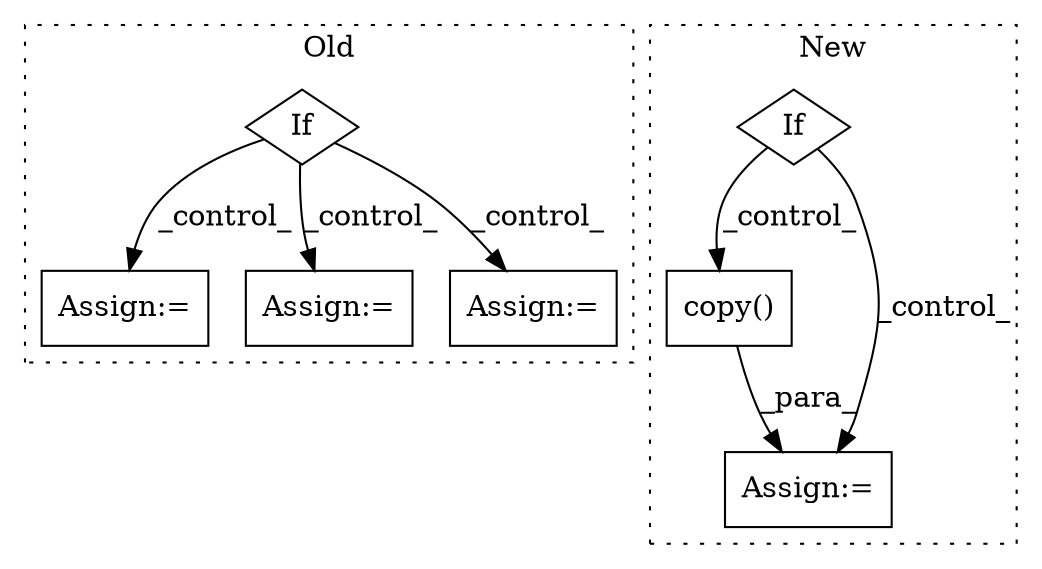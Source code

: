 digraph G {
subgraph cluster0 {
1 [label="If" a="96" s="6413" l="3" shape="diamond"];
5 [label="Assign:=" a="68" s="6609" l="3" shape="box"];
6 [label="Assign:=" a="68" s="6481" l="3" shape="box"];
7 [label="Assign:=" a="68" s="6526" l="3" shape="box"];
label = "Old";
style="dotted";
}
subgraph cluster1 {
2 [label="copy()" a="75" s="6647" l="20" shape="box"];
3 [label="Assign:=" a="68" s="6644" l="3" shape="box"];
4 [label="If" a="96" s="6603" l="3" shape="diamond"];
label = "New";
style="dotted";
}
1 -> 7 [label="_control_"];
1 -> 5 [label="_control_"];
1 -> 6 [label="_control_"];
2 -> 3 [label="_para_"];
4 -> 3 [label="_control_"];
4 -> 2 [label="_control_"];
}